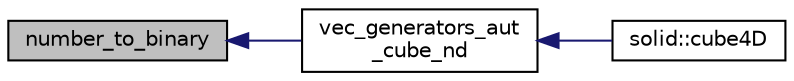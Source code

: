 digraph "number_to_binary"
{
  edge [fontname="Helvetica",fontsize="10",labelfontname="Helvetica",labelfontsize="10"];
  node [fontname="Helvetica",fontsize="10",shape=record];
  rankdir="LR";
  Node7254 [label="number_to_binary",height=0.2,width=0.4,color="black", fillcolor="grey75", style="filled", fontcolor="black"];
  Node7254 -> Node7255 [dir="back",color="midnightblue",fontsize="10",style="solid",fontname="Helvetica"];
  Node7255 [label="vec_generators_aut\l_cube_nd",height=0.2,width=0.4,color="black", fillcolor="white", style="filled",URL="$d2/dfb/solid_8_c.html#a6667c4c5a108f8dff507f759073e6f80"];
  Node7255 -> Node7256 [dir="back",color="midnightblue",fontsize="10",style="solid",fontname="Helvetica"];
  Node7256 [label="solid::cube4D",height=0.2,width=0.4,color="black", fillcolor="white", style="filled",URL="$d8/def/classsolid.html#ab6c85f8f130a3f4409ce5fe5340fb852"];
}
